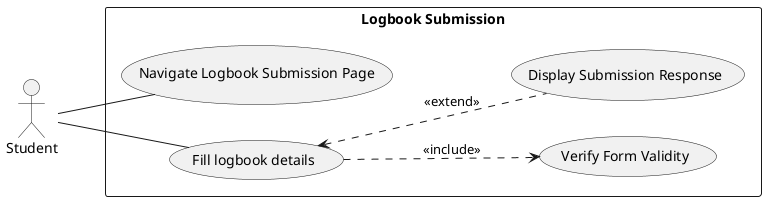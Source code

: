 @startuml logbook_submission_use_case_diagram

left to right direction

actor Student as User

rectangle "Logbook Submission" {
  usecase "Navigate Logbook Submission Page" as UC1
  usecase "Fill logbook details" as UC2
  usecase "Verify Form Validity" as UC3
  usecase "Display Submission Response" as UC4
}

  User -- UC1
  User -- UC2
  UC2 ..> UC3 : <<include>>
  UC2 <.. UC4 : <<extend>>

@enduml
